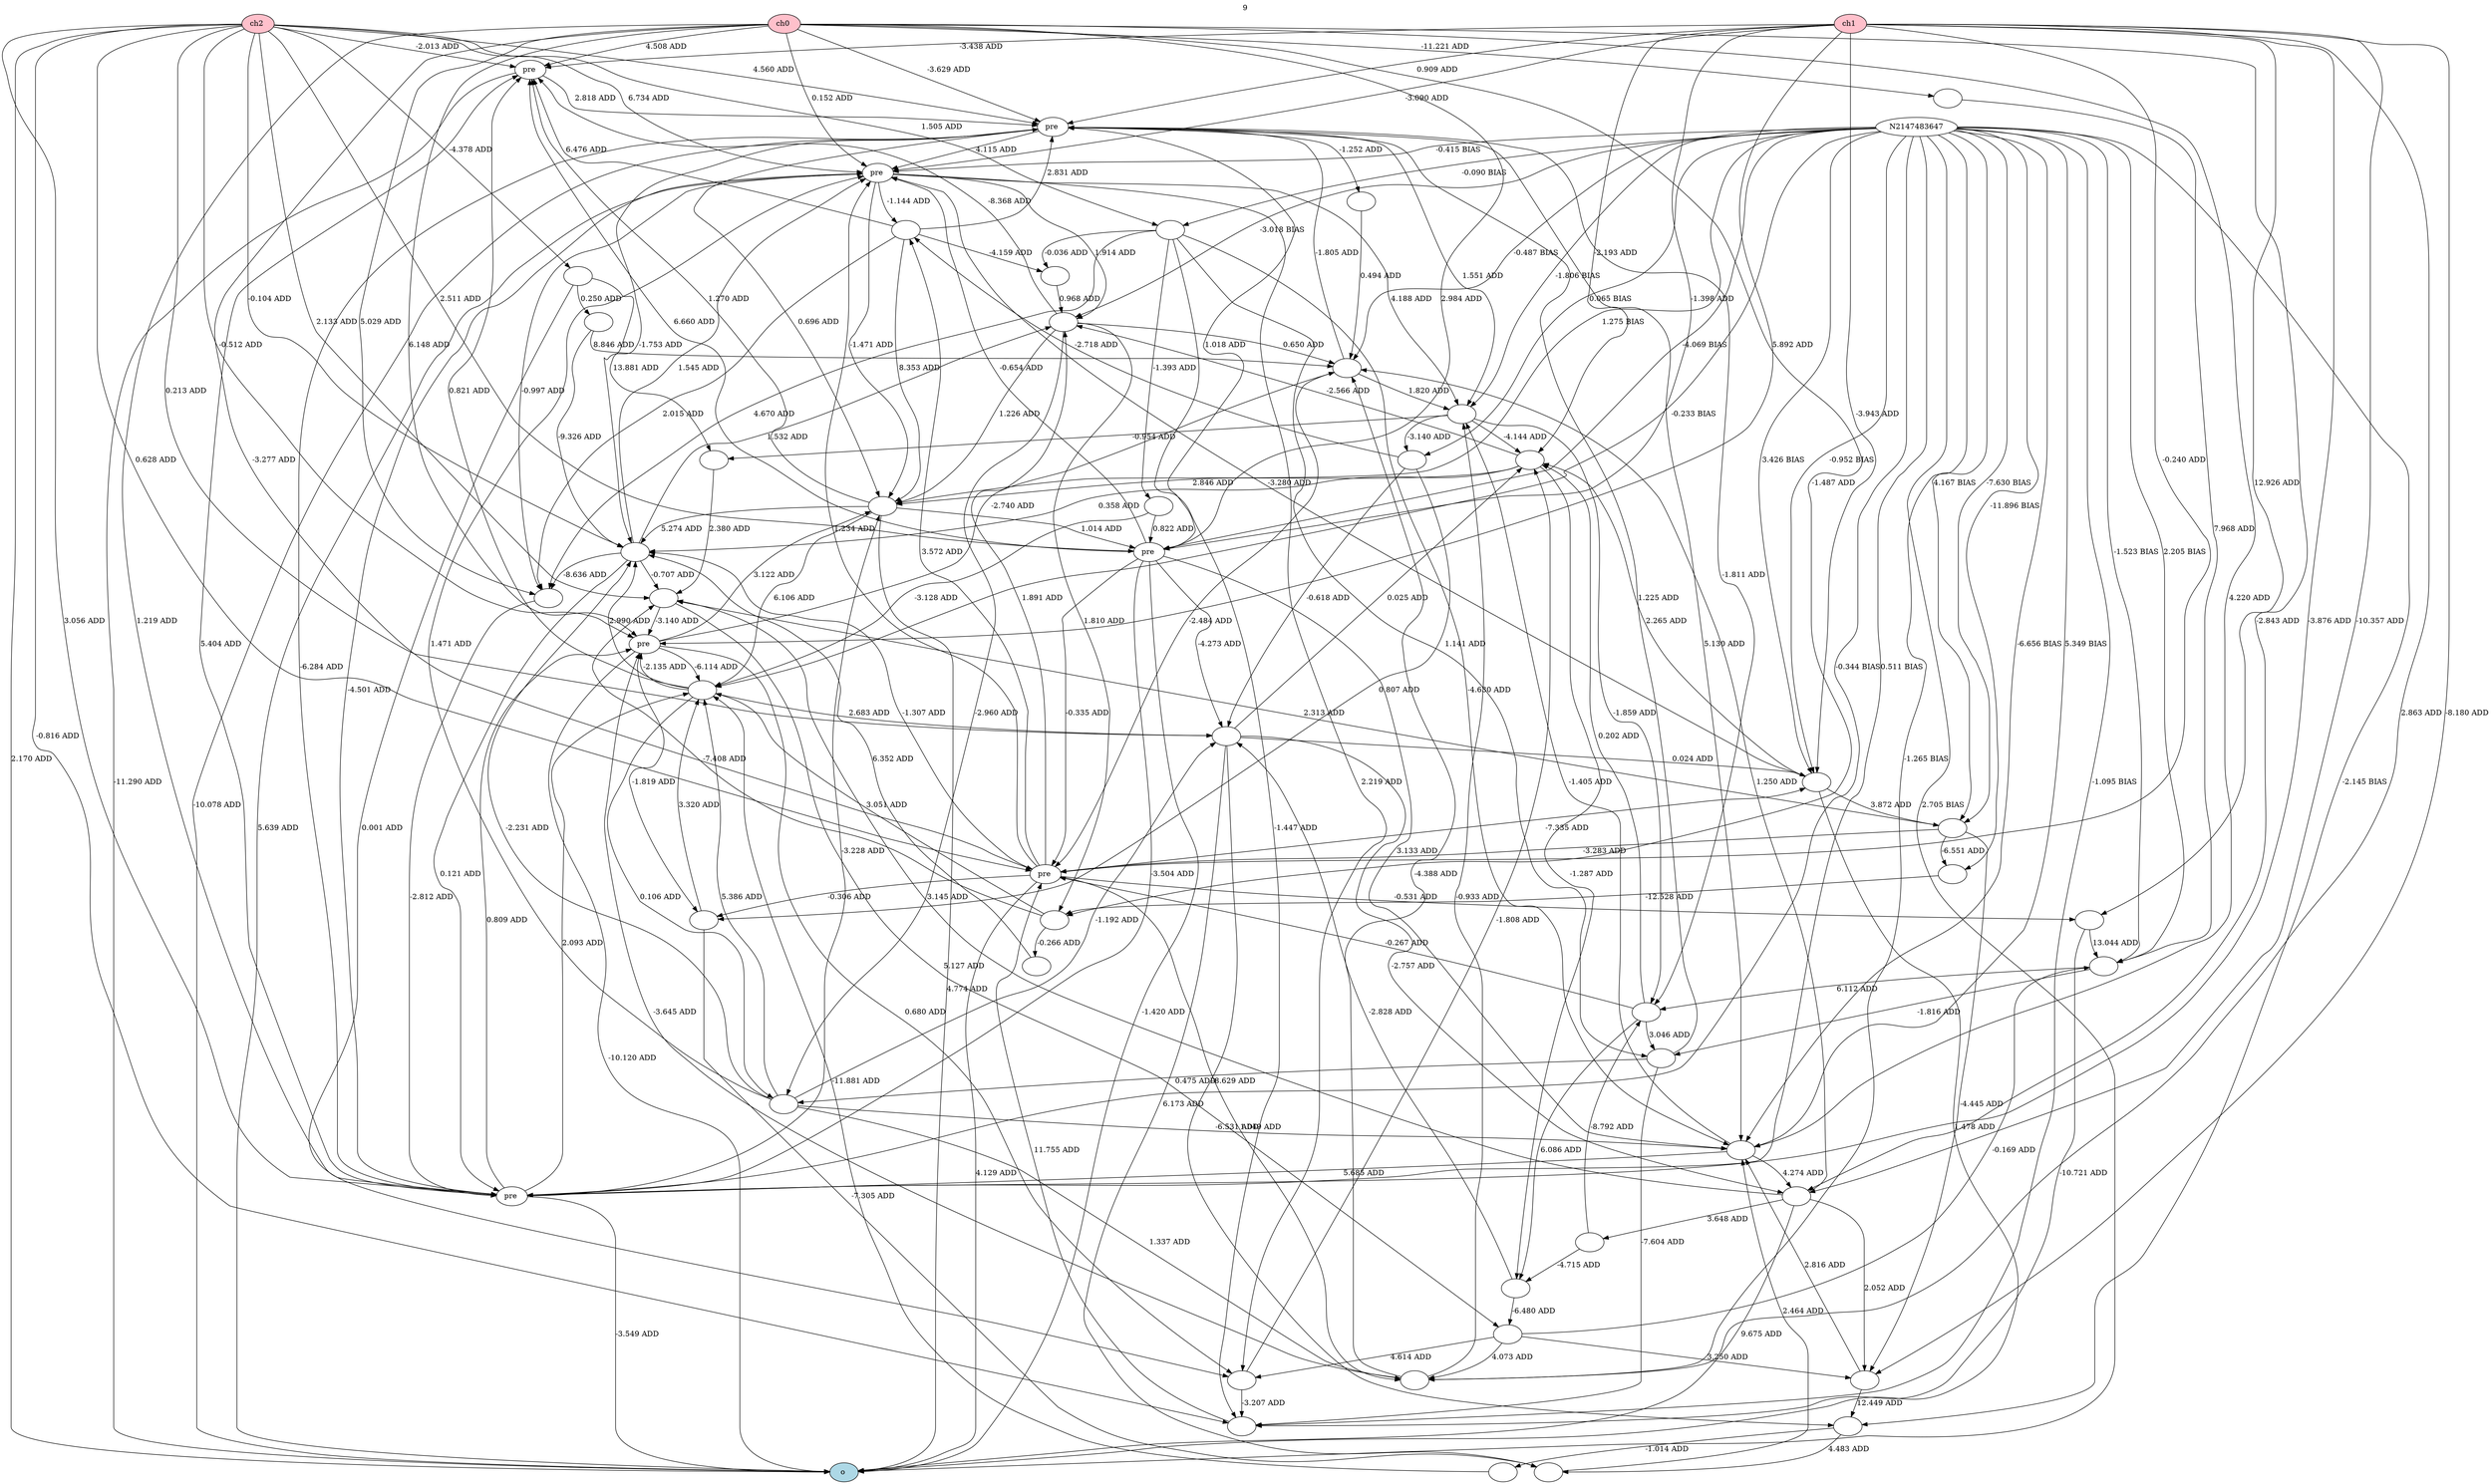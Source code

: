digraph g {
graph [overlap="false"];
N8 -> N2 [label="4.508 ADD"];
N8 -> N3 [label="-3.629 ADD"];
N8 -> N4 [label="2.984 ADD"];
N8 -> N6 [label="0.152 ADD"];
N8 -> N1 [label="-3.277 ADD"];
N8 -> N5 [label="6.148 ADD"];
N8 -> N7 [label="1.219 ADD"];
N9 -> N2 [label="-2.013 ADD"];
N9 -> N3 [label="4.560 ADD"];
N9 -> N4 [label="2.511 ADD"];
N9 -> N6 [label="6.734 ADD"];
N9 -> N1 [label="0.628 ADD"];
N9 -> N5 [label="-0.512 ADD"];
N9 -> N7 [label="3.056 ADD"];
N10 -> N2 [label="-3.438 ADD"];
N10 -> N3 [label="0.909 ADD"];
N10 -> N4 [label="-1.398 ADD"];
N10 -> N6 [label="-3.090 ADD"];
N10 -> N1 [label="-0.240 ADD"];
N10 -> N5 [label="5.892 ADD"];
N10 -> N7 [label="-3.876 ADD"];
N2 -> N11 [label="-11.290 ADD"];
N3 -> N11 [label="-10.078 ADD"];
N4 -> N11 [label="-1.420 ADD"];
N6 -> N11 [label="5.639 ADD"];
N1 -> N11 [label="4.129 ADD"];
N5 -> N11 [label="-10.120 ADD"];
N7 -> N11 [label="-3.549 ADD"];
N3 -> N6 [label="4.115 ADD"];
N1 -> N849 [label="3.572 ADD"];
N849 -> N2 [label="6.476 ADD"];
N9 -> N11 [label="2.170 ADD"];
N7 -> N6 [label="-4.501 ADD"];
N849 -> N3 [label="2.831 ADD"];
N4 -> N1 [label="-0.335 ADD"];
N2147483647 -> N7 [label="-0.344 BIAS"];
N10 -> N3484 [label="-3.943 ADD"];
N3484 -> N11 [label="1.478 ADD"];
N4 -> N7 [label="-3.504 ADD"];
N2147483647 -> N6 [label="-0.415 BIAS"];
N5 -> N6146 [label="-6.114 ADD"];
N6146 -> N5 [label="-2.135 ADD"];
N2 -> N3 [label="2.818 ADD"];
N6 -> N849 [label="-1.144 ADD"];
N2147483647 -> N3484 [label="-0.952 BIAS"];
N6 -> N7349 [label="-1.471 ADD"];
N7349 -> N6146 [label="6.106 ADD"];
N6146 -> N7350 [label="0.106 ADD"];
N7350 -> N6146 [label="5.386 ADD"];
N1 -> N3484 [label="-7.335 ADD"];
N7 -> N5 [label="0.809 ADD"];
N3 -> N7349 [label="0.696 ADD"];
N9 -> N10935 [label="-0.104 ADD"];
N10935 -> N6 [label="1.545 ADD"];
N7 -> N6146 [label="2.093 ADD"];
N7350 -> N12200 [label="1.337 ADD"];
N12200 -> N5 [label="-3.645 ADD"];
N6146 -> N2 [label="0.821 ADD"];
N3484 -> N12598 [label="2.265 ADD"];
N12598 -> N7349 [label="2.846 ADD"];
N2147483647 -> N4 [label="-4.069 BIAS"];
N2147483647 -> N12200 [label="-1.265 BIAS"];
N6 -> N14757 [label="1.914 ADD"];
N14757 -> N7349 [label="1.226 ADD"];
N1 -> N12200 [label="1.049 ADD"];
N2147483647 -> N3484 [label="3.426 BIAS"];
N3484 -> N6 [label="-3.280 ADD"];
N7 -> N3 [label="-6.284 ADD"];
N10935 -> N14757 [label="1.532 ADD"];
N14757 -> N2 [label="-8.368 ADD"];
N849 -> N20060 [label="2.015 ADD"];
N20060 -> N7 [label="-2.812 ADD"];
N14757 -> N7350 [label="-2.960 ADD"];
N12200 -> N23392 [label="-0.933 ADD"];
N23392 -> N12598 [label="-4.144 ADD"];
N7349 -> N2 [label="1.270 ADD"];
N7350 -> N6 [label="1.471 ADD"];
N8 -> N24978 [label="4.220 ADD"];
N24978 -> N23392 [label="-1.405 ADD"];
N2147483647 -> N7349 [label="1.275 BIAS"];
N3 -> N10935 [label="-1.753 ADD"];
N1 -> N14757 [label="1.891 ADD"];
N7349 -> N10935 [label="5.274 ADD"];
N3 -> N24978 [label="5.130 ADD"];
N12598 -> N14757 [label="-2.566 ADD"];
N4 -> N6 [label="-0.654 ADD"];
N8 -> N20060 [label="5.029 ADD"];
N7350 -> N10935 [label="-2.231 ADD"];
N6 -> N23392 [label="4.188 ADD"];
N2147483647 -> N23392 [label="-1.806 BIAS"];
N4 -> N24978 [label="3.133 ADD"];
N7349 -> N11 [label="4.774 ADD"];
N7350 -> N24978 [label="-6.531 ADD"];
N2147483647 -> N14757 [label="-3.018 BIAS"];
N8 -> N44075 [label="-1.487 ADD"];
N44075 -> N6146 [label="3.051 ADD"];
N4 -> N44438 [label="-4.273 ADD"];
N44438 -> N12598 [label="0.025 ADD"];
N23392 -> N46931 [label="-3.140 ADD"];
N46931 -> N44438 [label="-0.618 ADD"];
N2147483647 -> N6146 [label="-0.233 BIAS"];
N44075 -> N49384 [label="-7.408 ADD"];
N49384 -> N5 [label="-3.140 ADD"];
N44438 -> N3484 [label="0.024 ADD"];
N6146 -> N10935 [label="2.990 ADD"];
N10935 -> N7 [label="0.121 ADD"];
N7 -> N2 [label="5.404 ADD"];
N2147483647 -> N7 [label="0.511 BIAS"];
N2147483647 -> N24978 [label="5.349 BIAS"];
N9 -> N49384 [label="2.133 ADD"];
N14757 -> N44075 [label="1.810 ADD"];
N2147483647 -> N11 [label="2.705 BIAS"];
N24978 -> N7 [label="5.685 ADD"];
N2147483647 -> N46931 [label="0.065 BIAS"];
N8 -> N74556 [label="-2.843 ADD"];
N74556 -> N11 [label="9.675 ADD"];
N6146 -> N44438 [label="2.683 ADD"];
N2147483647 -> N24978 [label="-6.656 BIAS"];
N10 -> N12598 [label="-2.193 ADD"];
N849 -> N7349 [label="8.353 ADD"];
N14757 -> N82070 [label="0.650 ADD"];
N82070 -> N1 [label="-2.484 ADD"];
N5 -> N7349 [label="3.122 ADD"];
N4 -> N2 [label="6.660 ADD"];
N74556 -> N82070 [label="1.250 ADD"];
N44438 -> N74556 [label="-2.757 ADD"];
N9 -> N89116 [label="-0.816 ADD"];
N89116 -> N1 [label="11.755 ADD"];
N9 -> N44438 [label="0.213 ADD"];
N10 -> N74556 [label="-10.357 ADD"];
N1 -> N10935 [label="-1.307 ADD"];
N9 -> N101008 [label="1.505 ADD"];
N101008 -> N20060 [label="4.670 ADD"];
N24978 -> N74556 [label="4.274 ADD"];
N2147483647 -> N82070 [label="-0.487 BIAS"];
N101008 -> N24978 [label="-4.630 ADD"];
N6 -> N20060 [label="-0.997 ADD"];
N12598 -> N10935 [label="0.358 ADD"];
N5 -> N116110 [label="0.680 ADD"];
N116110 -> N89116 [label="-3.207 ADD"];
N101008 -> N89116 [label="-1.447 ADD"];
N10935 -> N49384 [label="-0.707 ADD"];
N10 -> N132743 [label="-8.180 ADD"];
N132743 -> N24978 [label="2.816 ADD"];
N2147483647 -> N101008 [label="-0.090 BIAS"];
N5 -> N132744 [label="-1.819 ADD"];
N132744 -> N6146 [label="3.320 ADD"];
N3 -> N23392 [label="1.551 ADD"];
N82070 -> N3 [label="-1.805 ADD"];
N12200 -> N82070 [label="-4.388 ADD"];
N3484 -> N137409 [label="3.872 ADD"];
N137409 -> N49384 [label="2.313 ADD"];
N132744 -> N139869 [label="-7.305 ADD"];
N139869 -> N24978 [label="2.464 ADD"];
N23392 -> N139870 [label="-1.859 ADD"];
N139870 -> N1 [label="-0.267 ADD"];
N849 -> N141135 [label="-4.159 ADD"];
N141135 -> N14757 [label="0.968 ADD"];
N49384 -> N141136 [label="5.127 ADD"];
N141136 -> N12200 [label="4.073 ADD"];
N5 -> N82070 [label="-2.740 ADD"];
N3 -> N139870 [label="-1.811 ADD"];
N139870 -> N144900 [label="6.086 ADD"];
N144900 -> N44438 [label="-2.828 ADD"];
N139870 -> N12598 [label="0.202 ADD"];
N46931 -> N849 [label="-2.718 ADD"];
N101008 -> N149779 [label="-1.393 ADD"];
N149779 -> N4 [label="0.822 ADD"];
N6 -> N116110 [label="2.219 ADD"];
N10935 -> N20060 [label="-8.636 ADD"];
N7349 -> N4 [label="1.014 ADD"];
N2147483647 -> N137409 [label="-7.630 BIAS"];
N144900 -> N141136 [label="-6.480 ADD"];
N141136 -> N155563 [label="-0.169 ADD"];
N155563 -> N139870 [label="6.112 ADD"];
N132743 -> N155564 [label="12.449 ADD"];
N155564 -> N139869 [label="4.483 ADD"];
N116110 -> N12598 [label="-1.808 ADD"];
N137409 -> N132743 [label="-4.445 ADD"];
N101008 -> N141135 [label="-0.036 ADD"];
N141136 -> N132743 [label="3.250 ADD"];
N82070 -> N23392 [label="1.820 ADD"];
N74556 -> N132743 [label="2.052 ADD"];
N44438 -> N139869 [label="6.173 ADD"];
N2147483647 -> N137409 [label="4.167 BIAS"];
N2147483647 -> N155564 [label="-2.145 BIAS"];
N7350 -> N44438 [label="-1.192 ADD"];
N155563 -> N175619 [label="-1.816 ADD"];
N175619 -> N89116 [label="-7.604 ADD"];
N141136 -> N116110 [label="4.614 ADD"];
N1 -> N6 [label="1.234 ADD"];
N137409 -> N183905 [label="-6.551 ADD"];
N183905 -> N44075 [label="-12.528 ADD"];
N175619 -> N7350 [label="0.475 ADD"];
N139870 -> N175619 [label="3.046 ADD"];
N155564 -> N190947 [label="-1.014 ADD"];
N190947 -> N6146 [label="-11.881 ADD"];
N10 -> N12200 [label="2.863 ADD"];
N9 -> N193177 [label="-4.378 ADD"];
N193177 -> N116110 [label="0.001 ADD"];
N1 -> N201038 [label="-0.531 ADD"];
N201038 -> N155563 [label="13.044 ADD"];
N7 -> N7349 [label="-3.228 ADD"];
N193177 -> N205228 [label="0.250 ADD"];
N205228 -> N10935 [label="-9.326 ADD"];
N201038 -> N89116 [label="-10.721 ADD"];
N2147483647 -> N155563 [label="2.205 BIAS"];
N205228 -> N82070 [label="8.846 ADD"];
N23392 -> N212022 [label="-0.954 ADD"];
N212022 -> N49384 [label="2.380 ADD"];
N2147483647 -> N183905 [label="-11.896 BIAS"];
N2147483647 -> N89116 [label="-1.095 BIAS"];
N2147483647 -> N155563 [label="-1.523 BIAS"];
N175619 -> N3 [label="1.225 ADD"];
N4 -> N3 [label="1.018 ADD"];
N44075 -> N222371 [label="-0.266 ADD"];
N222371 -> N10935 [label="6.352 ADD"];
N1 -> N132744 [label="-0.306 ADD"];
N3 -> N223769 [label="-1.252 ADD"];
N223769 -> N82070 [label="0.494 ADD"];
N74556 -> N223770 [label="3.648 ADD"];
N223770 -> N139870 [label="-8.792 ADD"];
N149779 -> N6146 [label="-3.128 ADD"];
N74556 -> N49384 [label="3.145 ADD"];
N8 -> N236831 [label="-11.221 ADD"];
N236831 -> N155563 [label="7.968 ADD"];
N101008 -> N175619 [label="1.141 ADD"];
N12598 -> N144900 [label="-1.287 ADD"];
N46931 -> N132744 [label="0.807 ADD"];
N223770 -> N144900 [label="-4.715 ADD"];
N137409 -> N1 [label="-3.283 ADD"];
N10 -> N201038 [label="12.926 ADD"];
N193177 -> N212022 [label="13.881 ADD"];
N44438 -> N155564 [label="-8.629 ADD"];
N1 [label="pre ",fillcolor="white",style="filled"];
N2 [label="pre ",fillcolor="white",style="filled"];
N3 [label="pre ",fillcolor="white",style="filled"];
N4 [label="pre ",fillcolor="white",style="filled"];
N5 [label="pre ",fillcolor="white",style="filled"];
N6 [label="pre ",fillcolor="white",style="filled"];
N7 [label="pre ",fillcolor="white",style="filled"];
N8 [label="ch0 ",fillcolor="pink",style="filled"];
N9 [label="ch2 ",fillcolor="pink",style="filled"];
N10 [label="ch1 ",fillcolor="pink",style="filled"];
N11 [label="o ",fillcolor="lightblue",style="filled"];
N849 [label=" ",fillcolor="white",style="filled"];
N3484 [label=" ",fillcolor="white",style="filled"];
N6146 [label=" ",fillcolor="white",style="filled"];
N7349 [label=" ",fillcolor="white",style="filled"];
N7350 [label=" ",fillcolor="white",style="filled"];
N10935 [label=" ",fillcolor="white",style="filled"];
N12200 [label=" ",fillcolor="white",style="filled"];
N12598 [label=" ",fillcolor="white",style="filled"];
N14757 [label=" ",fillcolor="white",style="filled"];
N20060 [label=" ",fillcolor="white",style="filled"];
N23392 [label=" ",fillcolor="white",style="filled"];
N24978 [label=" ",fillcolor="white",style="filled"];
N44075 [label=" ",fillcolor="white",style="filled"];
N44438 [label=" ",fillcolor="white",style="filled"];
N46931 [label=" ",fillcolor="white",style="filled"];
N49384 [label=" ",fillcolor="white",style="filled"];
N74556 [label=" ",fillcolor="white",style="filled"];
N82070 [label=" ",fillcolor="white",style="filled"];
N89116 [label=" ",fillcolor="white",style="filled"];
N101008 [label=" ",fillcolor="white",style="filled"];
N116110 [label=" ",fillcolor="white",style="filled"];
N132743 [label=" ",fillcolor="white",style="filled"];
N132744 [label=" ",fillcolor="white",style="filled"];
N137409 [label=" ",fillcolor="white",style="filled"];
N139869 [label=" ",fillcolor="white",style="filled"];
N139870 [label=" ",fillcolor="white",style="filled"];
N141135 [label=" ",fillcolor="white",style="filled"];
N141136 [label=" ",fillcolor="white",style="filled"];
N144900 [label=" ",fillcolor="white",style="filled"];
N149779 [label=" ",fillcolor="white",style="filled"];
N155563 [label=" ",fillcolor="white",style="filled"];
N155564 [label=" ",fillcolor="white",style="filled"];
N175619 [label=" ",fillcolor="white",style="filled"];
N183905 [label=" ",fillcolor="white",style="filled"];
N190947 [label=" ",fillcolor="white",style="filled"];
N193177 [label=" ",fillcolor="white",style="filled"];
N201038 [label=" ",fillcolor="white",style="filled"];
N205228 [label=" ",fillcolor="white",style="filled"];
N212022 [label=" ",fillcolor="white",style="filled"];
N222371 [label=" ",fillcolor="white",style="filled"];
N223769 [label=" ",fillcolor="white",style="filled"];
N223770 [label=" ",fillcolor="white",style="filled"];
N236831 [label=" ",fillcolor="white",style="filled"];
{rank=min; N8; N9; N10; }
{rank=max; N11; }
labelloc="t"
label="9"
}
